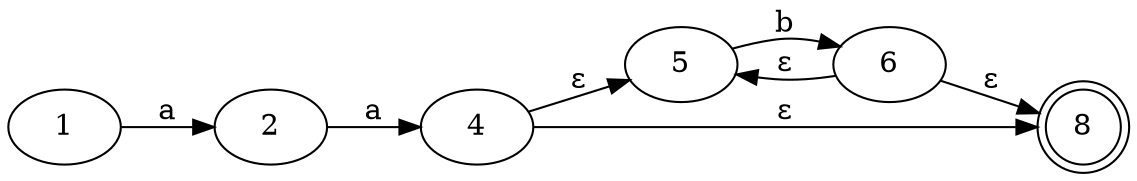 digraph Automata {
	rankdir=LR
	1 [label=1]
	2 [label=2]
	4 [label=4]
	5 [label=5]
	6 [label=6]
	8 [label=8 shape=doublecircle]
	1 -> 2 [label=a]
	2 -> 4 [label=a]
	5 -> 6 [label=b]
	6 -> 8 [label="ε"]
	6 -> 5 [label="ε"]
	4 -> 5 [label="ε"]
	4 -> 8 [label="ε"]
}
